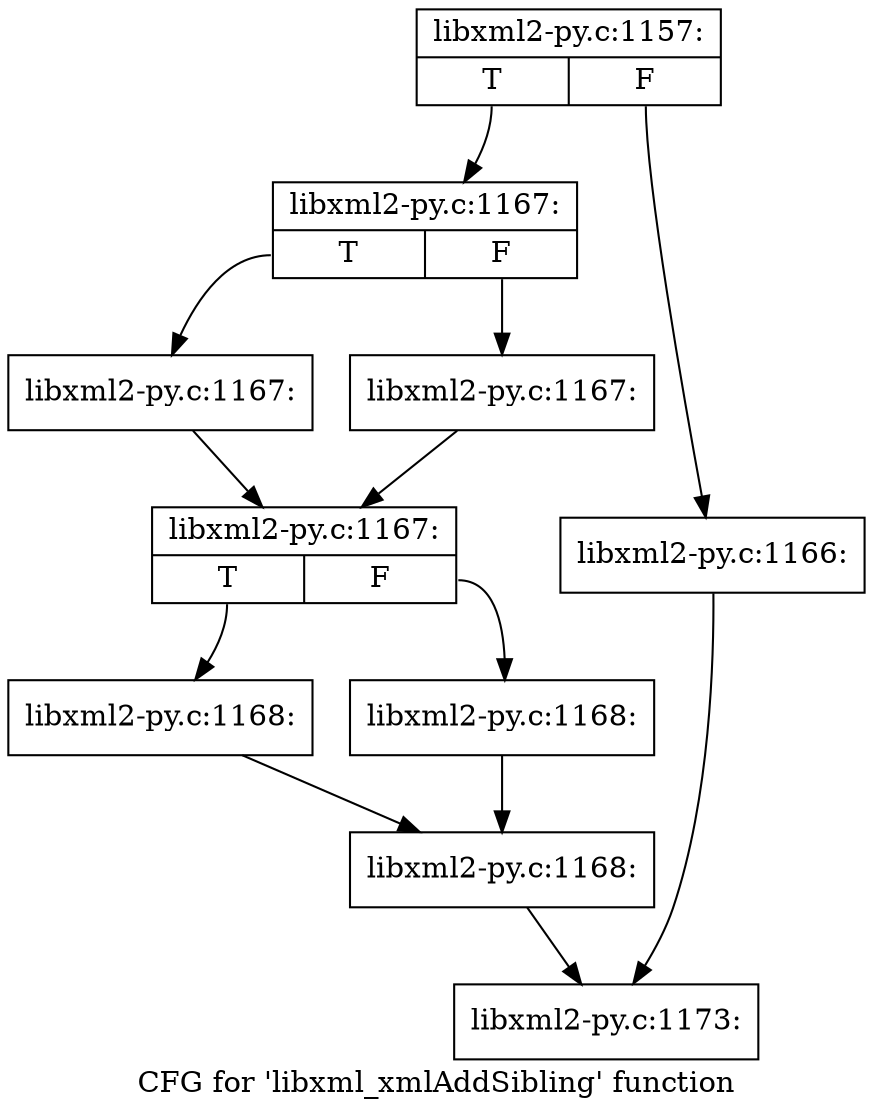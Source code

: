 digraph "CFG for 'libxml_xmlAddSibling' function" {
	label="CFG for 'libxml_xmlAddSibling' function";

	Node0x3cd54a0 [shape=record,label="{libxml2-py.c:1157:|{<s0>T|<s1>F}}"];
	Node0x3cd54a0:s0 -> Node0x3cdfdd0;
	Node0x3cd54a0:s1 -> Node0x3cdfd80;
	Node0x3cdfd80 [shape=record,label="{libxml2-py.c:1166:}"];
	Node0x3cdfd80 -> Node0x3c2de00;
	Node0x3cdfdd0 [shape=record,label="{libxml2-py.c:1167:|{<s0>T|<s1>F}}"];
	Node0x3cdfdd0:s0 -> Node0x3ce0630;
	Node0x3cdfdd0:s1 -> Node0x3ce0680;
	Node0x3ce0630 [shape=record,label="{libxml2-py.c:1167:}"];
	Node0x3ce0630 -> Node0x3ce06d0;
	Node0x3ce0680 [shape=record,label="{libxml2-py.c:1167:}"];
	Node0x3ce0680 -> Node0x3ce06d0;
	Node0x3ce06d0 [shape=record,label="{libxml2-py.c:1167:|{<s0>T|<s1>F}}"];
	Node0x3ce06d0:s0 -> Node0x3ce0d00;
	Node0x3ce06d0:s1 -> Node0x3ce0d50;
	Node0x3ce0d00 [shape=record,label="{libxml2-py.c:1168:}"];
	Node0x3ce0d00 -> Node0x3ce0da0;
	Node0x3ce0d50 [shape=record,label="{libxml2-py.c:1168:}"];
	Node0x3ce0d50 -> Node0x3ce0da0;
	Node0x3ce0da0 [shape=record,label="{libxml2-py.c:1168:}"];
	Node0x3ce0da0 -> Node0x3c2de00;
	Node0x3c2de00 [shape=record,label="{libxml2-py.c:1173:}"];
}
